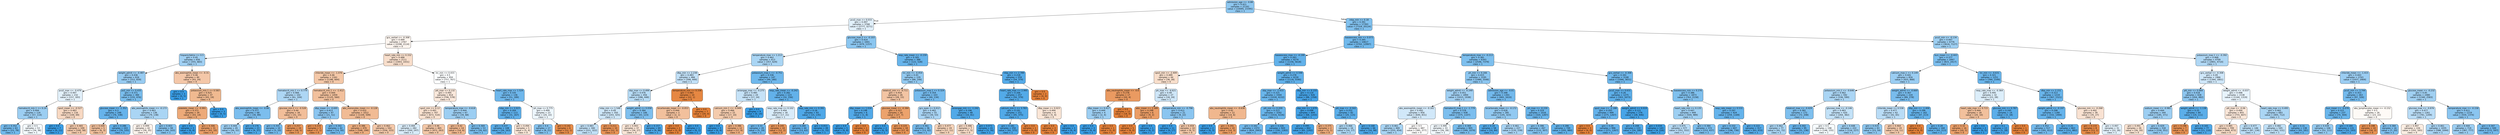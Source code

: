 digraph Tree {
node [shape=box, style="filled, rounded", color="black", fontname="helvetica"] ;
edge [fontname="helvetica"] ;
0 [label="admission_age <= -0.88\ngini = 0.421\nsamples = 21161\nvalue = [10095, 23395]\nclass = 1", fillcolor="#8ec7f0"] ;
1 [label="pco2_max <= 0.033\ngini = 0.497\nsamples = 3768\nvalue = [2777, 3271]\nclass = 1", fillcolor="#e1f0fb"] ;
0 -> 1 [labeldistance=2.5, labelangle=45, headlabel="True"] ;
2 [label="gcs_verbal <= -0.308\ngini = 0.499\nsamples = 2767\nvalue = [2298, 2114]\nclass = 0", fillcolor="#fdf5ef"] ;
1 -> 2 ;
3 [label="hispanic/latino <= 0.5\ngini = 0.45\nsamples = 656\nvalue = [355, 683]\nclass = 1", fillcolor="#a0d0f3"] ;
2 -> 3 ;
4 [label="weight_admit <= -0.487\ngini = 0.436\nsamples = 616\nvalue = [312, 659]\nclass = 1", fillcolor="#97cbf1"] ;
3 -> 4 ;
5 [label="pco2_max <= -0.479\ngini = 0.497\nsamples = 232\nvalue = [157, 183]\nclass = 1", fillcolor="#e3f1fb"] ;
4 -> 5 ;
6 [label="hematocrit_min.1 <= 0.24\ngini = 0.444\nsamples = 116\nvalue = [57, 114]\nclass = 1", fillcolor="#9ccef2"] ;
5 -> 6 ;
7 [label="gini = 0.352\nsamples = 63\nvalue = [23, 78]\nclass = 1", fillcolor="#73baed"] ;
6 -> 7 ;
8 [label="gini = 0.5\nsamples = 53\nvalue = [34, 36]\nclass = 1", fillcolor="#f4fafe"] ;
6 -> 8 ;
9 [label="spo2_mean <= -0.527\ngini = 0.483\nsamples = 116\nvalue = [100, 69]\nclass = 0", fillcolor="#f7d8c2"] ;
5 -> 9 ;
10 [label="gini = 0.0\nsamples = 7\nvalue = [0, 11]\nclass = 1", fillcolor="#399de5"] ;
9 -> 10 ;
11 [label="gini = 0.465\nsamples = 109\nvalue = [100, 58]\nclass = 0", fillcolor="#f4caac"] ;
9 -> 11 ;
12 [label="po2_min <= 0.435\ngini = 0.371\nsamples = 384\nvalue = [155, 476]\nclass = 1", fillcolor="#79bded"] ;
4 -> 12 ;
13 [label="glucose_mean <= -1.352\ngini = 0.3\nsamples = 248\nvalue = [76, 338]\nclass = 1", fillcolor="#66b3eb"] ;
12 -> 13 ;
14 [label="gini = 0.444\nsamples = 5\nvalue = [6, 3]\nclass = 0", fillcolor="#f2c09c"] ;
13 -> 14 ;
15 [label="gini = 0.286\nsamples = 243\nvalue = [70, 335]\nclass = 1", fillcolor="#62b1ea"] ;
13 -> 15 ;
16 [label="abs_eosinophils_mean <= -0.173\ngini = 0.463\nsamples = 136\nvalue = [79, 138]\nclass = 1", fillcolor="#aad5f4"] ;
12 -> 16 ;
17 [label="gini = 0.499\nsamples = 42\nvalue = [39, 35]\nclass = 0", fillcolor="#fcf2eb"] ;
16 -> 17 ;
18 [label="gini = 0.403\nsamples = 94\nvalue = [40, 103]\nclass = 1", fillcolor="#86c3ef"] ;
16 -> 18 ;
19 [label="abs_eosinophils_mean <= -0.31\ngini = 0.46\nsamples = 40\nvalue = [43, 24]\nclass = 0", fillcolor="#f4c7a8"] ;
3 -> 19 ;
20 [label="gini = 0.0\nsamples = 3\nvalue = [0, 5]\nclass = 1", fillcolor="#399de5"] ;
19 -> 20 ;
21 [label="potassium_min.1 <= 0.583\ngini = 0.425\nsamples = 37\nvalue = [43, 19]\nclass = 0", fillcolor="#f0b990"] ;
19 -> 21 ;
22 [label="platelets_mean <= -0.991\ngini = 0.371\nsamples = 34\nvalue = [43, 14]\nclass = 0", fillcolor="#edaa79"] ;
21 -> 22 ;
23 [label="gini = 0.0\nsamples = 3\nvalue = [0, 4]\nclass = 1", fillcolor="#399de5"] ;
22 -> 23 ;
24 [label="gini = 0.306\nsamples = 31\nvalue = [43, 10]\nclass = 0", fillcolor="#eb9e67"] ;
22 -> 24 ;
25 [label="gini = 0.0\nsamples = 3\nvalue = [0, 5]\nclass = 1", fillcolor="#399de5"] ;
21 -> 25 ;
26 [label="heart_rate_min <= 0.332\ngini = 0.488\nsamples = 2111\nvalue = [1943, 1431]\nclass = 0", fillcolor="#f8decb"] ;
2 -> 26 ;
27 [label="chloride_mean <= -1.076\ngini = 0.46\nsamples = 1161\nvalue = [1186, 664]\nclass = 0", fillcolor="#f4c8a8"] ;
26 -> 27 ;
28 [label="hematocrit_min.1 <= 0.779\ngini = 0.466\nsamples = 102\nvalue = [61, 104]\nclass = 1", fillcolor="#add6f4"] ;
27 -> 28 ;
29 [label="abs_eosinophils_mean <= -0.06\ngini = 0.377\nsamples = 68\nvalue = [30, 89]\nclass = 1", fillcolor="#7cbeee"] ;
28 -> 29 ;
30 [label="gini = 0.444\nsamples = 45\nvalue = [26, 52]\nclass = 1", fillcolor="#9ccef2"] ;
29 -> 30 ;
31 [label="gini = 0.176\nsamples = 23\nvalue = [4, 37]\nclass = 1", fillcolor="#4ea8e8"] ;
29 -> 31 ;
32 [label="glucose_min.2 <= -0.528\ngini = 0.44\nsamples = 34\nvalue = [31, 15]\nclass = 0", fillcolor="#f2be99"] ;
28 -> 32 ;
33 [label="gini = 0.355\nsamples = 10\nvalue = [3, 10]\nclass = 1", fillcolor="#74baed"] ;
32 -> 33 ;
34 [label="gini = 0.257\nsamples = 24\nvalue = [28, 5]\nclass = 0", fillcolor="#ea985c"] ;
32 -> 34 ;
35 [label="hematocrit_min.1 <= -1.412\ngini = 0.444\nsamples = 1059\nvalue = [1125, 560]\nclass = 0", fillcolor="#f2c09c"] ;
27 -> 35 ;
36 [label="dbp_mean <= -0.695\ngini = 0.413\nsamples = 47\nvalue = [21, 51]\nclass = 1", fillcolor="#8bc5f0"] ;
35 -> 36 ;
37 [label="gini = 0.219\nsamples = 5\nvalue = [7, 1]\nclass = 0", fillcolor="#e99355"] ;
36 -> 37 ;
38 [label="gini = 0.342\nsamples = 42\nvalue = [14, 50]\nclass = 1", fillcolor="#70b8ec"] ;
36 -> 38 ;
39 [label="abs_monocytes_mean <= -0.128\ngini = 0.432\nsamples = 1012\nvalue = [1104, 509]\nclass = 0", fillcolor="#f1bb94"] ;
35 -> 39 ;
40 [label="gini = 0.386\nsamples = 470\nvalue = [548, 194]\nclass = 0", fillcolor="#eeae7f"] ;
39 -> 40 ;
41 [label="gini = 0.462\nsamples = 542\nvalue = [556, 315]\nclass = 0", fillcolor="#f4c8a9"] ;
39 -> 41 ;
42 [label="inr_min <= 0.433\ngini = 0.5\nsamples = 950\nvalue = [757, 767]\nclass = 1", fillcolor="#fcfeff"] ;
26 -> 42 ;
43 [label="ptt_max <= 0.132\ngini = 0.495\nsamples = 814\nvalue = [706, 578]\nclass = 0", fillcolor="#fae8db"] ;
42 -> 43 ;
44 [label="spo2_min <= 0.12\ngini = 0.491\nsamples = 747\nvalue = [672, 510]\nclass = 0", fillcolor="#f9e1cf"] ;
43 -> 44 ;
45 [label="gini = 0.494\nsamples = 282\nvalue = [200, 247]\nclass = 1", fillcolor="#d9ecfa"] ;
44 -> 45 ;
46 [label="gini = 0.46\nsamples = 465\nvalue = [472, 263]\nclass = 0", fillcolor="#f3c7a7"] ;
44 -> 46 ;
47 [label="temperature_max <= -0.618\ngini = 0.444\nsamples = 67\nvalue = [34, 68]\nclass = 1", fillcolor="#9ccef2"] ;
43 -> 47 ;
48 [label="gini = 0.42\nsamples = 14\nvalue = [14, 6]\nclass = 0", fillcolor="#f0b78e"] ;
47 -> 48 ;
49 [label="gini = 0.369\nsamples = 53\nvalue = [20, 62]\nclass = 1", fillcolor="#79bded"] ;
47 -> 49 ;
50 [label="heart_rate_max <= 1.524\ngini = 0.335\nsamples = 136\nvalue = [51, 189]\nclass = 1", fillcolor="#6eb7ec"] ;
42 -> 50 ;
51 [label="mbp_min <= 2.023\ngini = 0.264\nsamples = 113\nvalue = [31, 167]\nclass = 1", fillcolor="#5eafea"] ;
50 -> 51 ;
52 [label="gini = 0.237\nsamples = 108\nvalue = [26, 163]\nclass = 1", fillcolor="#59ade9"] ;
51 -> 52 ;
53 [label="gini = 0.494\nsamples = 5\nvalue = [5, 4]\nclass = 0", fillcolor="#fae6d7"] ;
51 -> 53 ;
54 [label="ph_max <= 0.775\ngini = 0.499\nsamples = 23\nvalue = [20, 22]\nclass = 1", fillcolor="#edf6fd"] ;
50 -> 54 ;
55 [label="gini = 0.4\nsamples = 17\nvalue = [8, 21]\nclass = 1", fillcolor="#84c2ef"] ;
54 -> 55 ;
56 [label="gini = 0.142\nsamples = 6\nvalue = [12, 1]\nclass = 0", fillcolor="#e78c49"] ;
54 -> 56 ;
57 [label="glucose_max.2 <= -0.103\ngini = 0.414\nsamples = 1001\nvalue = [479, 1157]\nclass = 1", fillcolor="#8bc6f0"] ;
1 -> 57 ;
58 [label="temperature_max <= 1.213\ngini = 0.462\nsamples = 613\nvalue = [357, 629]\nclass = 1", fillcolor="#a9d5f4"] ;
57 -> 58 ;
59 [label="dbp_min <= 2.238\ngini = 0.483\nsamples = 466\nvalue = [308, 449]\nclass = 1", fillcolor="#c1e0f7"] ;
58 -> 59 ;
60 [label="sbp_max <= 0.499\ngini = 0.476\nsamples = 456\nvalue = [286, 448]\nclass = 1", fillcolor="#b7dcf6"] ;
59 -> 60 ;
61 [label="mbp_min <= 1.548\ngini = 0.49\nsamples = 350\nvalue = [243, 325]\nclass = 1", fillcolor="#cde6f8"] ;
60 -> 61 ;
62 [label="gini = 0.483\nsamples = 340\nvalue = [221, 322]\nclass = 1", fillcolor="#c1e0f7"] ;
61 -> 62 ;
63 [label="gini = 0.211\nsamples = 10\nvalue = [22, 3]\nclass = 0", fillcolor="#e99254"] ;
61 -> 63 ;
64 [label="weight_admit <= 0.058\ngini = 0.384\nsamples = 106\nvalue = [43, 123]\nclass = 1", fillcolor="#7ebfee"] ;
60 -> 64 ;
65 [label="gini = 0.493\nsamples = 37\nvalue = [34, 27]\nclass = 0", fillcolor="#fae5d6"] ;
64 -> 65 ;
66 [label="gini = 0.157\nsamples = 69\nvalue = [9, 96]\nclass = 1", fillcolor="#4ca6e7"] ;
64 -> 66 ;
67 [label="temperature_min <= 0.336\ngini = 0.083\nsamples = 10\nvalue = [22, 1]\nclass = 0", fillcolor="#e68742"] ;
59 -> 67 ;
68 [label="bicarbonate_mean <= -0.053\ngini = 0.444\nsamples = 3\nvalue = [2, 1]\nclass = 0", fillcolor="#f2c09c"] ;
67 -> 68 ;
69 [label="gini = 0.0\nsamples = 2\nvalue = [2, 0]\nclass = 0", fillcolor="#e58139"] ;
68 -> 69 ;
70 [label="gini = 0.0\nsamples = 1\nvalue = [0, 1]\nclass = 1", fillcolor="#399de5"] ;
68 -> 70 ;
71 [label="gini = 0.0\nsamples = 7\nvalue = [20, 0]\nclass = 0", fillcolor="#e58139"] ;
67 -> 71 ;
72 [label="potassium_max.1 <= -0.751\ngini = 0.336\nsamples = 147\nvalue = [49, 180]\nclass = 1", fillcolor="#6fb8ec"] ;
58 -> 72 ;
73 [label="aniongap_max <= -0.275\ngini = 0.485\nsamples = 24\nvalue = [17, 24]\nclass = 1", fillcolor="#c5e2f7"] ;
72 -> 73 ;
74 [label="calcium_min.1 <= -0.949\ngini = 0.466\nsamples = 15\nvalue = [17, 10]\nclass = 0", fillcolor="#f4cbad"] ;
73 -> 74 ;
75 [label="gini = 0.0\nsamples = 3\nvalue = [0, 4]\nclass = 1", fillcolor="#399de5"] ;
74 -> 75 ;
76 [label="gini = 0.386\nsamples = 12\nvalue = [17, 6]\nclass = 0", fillcolor="#eead7f"] ;
74 -> 76 ;
77 [label="gini = 0.0\nsamples = 9\nvalue = [0, 14]\nclass = 1", fillcolor="#399de5"] ;
73 -> 77 ;
78 [label="resp_rate_mean <= -0.242\ngini = 0.282\nsamples = 123\nvalue = [32, 156]\nclass = 1", fillcolor="#62b1ea"] ;
72 -> 78 ;
79 [label="resp_rate_max <= 0.102\ngini = 0.494\nsamples = 30\nvalue = [17, 21]\nclass = 1", fillcolor="#d9ecfa"] ;
78 -> 79 ;
80 [label="gini = 0.33\nsamples = 20\nvalue = [5, 19]\nclass = 1", fillcolor="#6db7ec"] ;
79 -> 80 ;
81 [label="gini = 0.245\nsamples = 10\nvalue = [12, 2]\nclass = 0", fillcolor="#e9965a"] ;
79 -> 81 ;
82 [label="resp_rate_min <= 0.391\ngini = 0.18\nsamples = 93\nvalue = [15, 135]\nclass = 1", fillcolor="#4fa8e8"] ;
78 -> 82 ;
83 [label="gini = 0.284\nsamples = 44\nvalue = [13, 63]\nclass = 1", fillcolor="#62b1ea"] ;
82 -> 83 ;
84 [label="gini = 0.053\nsamples = 49\nvalue = [2, 72]\nclass = 1", fillcolor="#3ea0e6"] ;
82 -> 84 ;
85 [label="resp_rate_mean <= -0.159\ngini = 0.305\nsamples = 388\nvalue = [122, 528]\nclass = 1", fillcolor="#67b4eb"] ;
57 -> 85 ;
86 [label="inr_min <= -0.454\ngini = 0.43\nsamples = 129\nvalue = [68, 149]\nclass = 1", fillcolor="#93caf1"] ;
85 -> 86 ;
87 [label="totalco2_min <= -0.711\ngini = 0.454\nsamples = 26\nvalue = [28, 15]\nclass = 0", fillcolor="#f3c4a3"] ;
86 -> 87 ;
88 [label="dbp_mean <= 1.016\ngini = 0.198\nsamples = 6\nvalue = [1, 8]\nclass = 1", fillcolor="#52a9e8"] ;
87 -> 88 ;
89 [label="gini = 0.0\nsamples = 5\nvalue = [0, 8]\nclass = 1", fillcolor="#399de5"] ;
88 -> 89 ;
90 [label="gini = 0.0\nsamples = 1\nvalue = [1, 0]\nclass = 0", fillcolor="#e58139"] ;
88 -> 90 ;
91 [label="glucose_mean <= -0.384\ngini = 0.327\nsamples = 20\nvalue = [27, 7]\nclass = 0", fillcolor="#eca26c"] ;
87 -> 91 ;
92 [label="gini = 0.0\nsamples = 2\nvalue = [0, 3]\nclass = 1", fillcolor="#399de5"] ;
91 -> 92 ;
93 [label="gini = 0.225\nsamples = 18\nvalue = [27, 4]\nclass = 0", fillcolor="#e99456"] ;
91 -> 93 ;
94 [label="potassium_max.1 <= 0.324\ngini = 0.354\nsamples = 103\nvalue = [40, 134]\nclass = 1", fillcolor="#74baed"] ;
86 -> 94 ;
95 [label="gcs_eyes <= 0.412\ngini = 0.462\nsamples = 55\nvalue = [30, 53]\nclass = 1", fillcolor="#a9d4f4"] ;
94 -> 95 ;
96 [label="gini = 0.361\nsamples = 36\nvalue = [13, 42]\nclass = 1", fillcolor="#76bbed"] ;
95 -> 96 ;
97 [label="gini = 0.477\nsamples = 19\nvalue = [17, 11]\nclass = 0", fillcolor="#f6d3b9"] ;
95 -> 97 ;
98 [label="aniongap_min <= -1.242\ngini = 0.196\nsamples = 48\nvalue = [10, 81]\nclass = 1", fillcolor="#51a9e8"] ;
94 -> 98 ;
99 [label="gini = 0.486\nsamples = 7\nvalue = [7, 5]\nclass = 0", fillcolor="#f8dbc6"] ;
98 -> 99 ;
100 [label="gini = 0.073\nsamples = 41\nvalue = [3, 76]\nclass = 1", fillcolor="#41a1e6"] ;
98 -> 100 ;
101 [label="mbp_min <= 2.789\ngini = 0.218\nsamples = 259\nvalue = [54, 379]\nclass = 1", fillcolor="#55abe9"] ;
85 -> 101 ;
102 [label="heart_rate_max <= 2.995\ngini = 0.206\nsamples = 257\nvalue = [50, 379]\nclass = 1", fillcolor="#53aae8"] ;
101 -> 102 ;
103 [label="calcium_min.1 <= 3.783\ngini = 0.191\nsamples = 251\nvalue = [45, 375]\nclass = 1", fillcolor="#51a9e8"] ;
102 -> 103 ;
104 [label="gini = 0.181\nsamples = 250\nvalue = [42, 375]\nclass = 1", fillcolor="#4fa8e8"] ;
103 -> 104 ;
105 [label="gini = 0.0\nsamples = 1\nvalue = [3, 0]\nclass = 0", fillcolor="#e58139"] ;
103 -> 105 ;
106 [label="dbp_mean <= 0.023\ngini = 0.494\nsamples = 6\nvalue = [5, 4]\nclass = 0", fillcolor="#fae6d7"] ;
102 -> 106 ;
107 [label="gini = 0.0\nsamples = 3\nvalue = [5, 0]\nclass = 0", fillcolor="#e58139"] ;
106 -> 107 ;
108 [label="gini = 0.0\nsamples = 3\nvalue = [0, 4]\nclass = 1", fillcolor="#399de5"] ;
106 -> 108 ;
109 [label="gini = 0.0\nsamples = 2\nvalue = [4, 0]\nclass = 0", fillcolor="#e58139"] ;
101 -> 109 ;
110 [label="mbp_min <= 0.18\ngini = 0.391\nsamples = 17393\nvalue = [7318, 20124]\nclass = 1", fillcolor="#81c1ee"] ;
0 -> 110 [labeldistance=2.5, labelangle=-45, headlabel="False"] ;
111 [label="baseexcess_min <= 0.073\ngini = 0.345\nsamples = 10617\nvalue = [3702, 12997]\nclass = 1", fillcolor="#71b9ec"] ;
110 -> 111 ;
112 [label="baseexcess_max <= -4.199\ngini = 0.283\nsamples = 4274\nvalue = [1156, 5618]\nclass = 1", fillcolor="#62b1ea"] ;
111 -> 112 ;
113 [label="spo2_min <= -2.409\ngini = 0.489\nsamples = 44\nvalue = [38, 28]\nclass = 0", fillcolor="#f8decb"] ;
112 -> 113 ;
114 [label="abs_neutrophils_mean <= -0.6\ngini = 0.278\nsamples = 17\nvalue = [20, 4]\nclass = 0", fillcolor="#ea9a61"] ;
113 -> 114 ;
115 [label="dbp_mean <= 0.417\ngini = 0.444\nsamples = 4\nvalue = [2, 4]\nclass = 1", fillcolor="#9ccef2"] ;
114 -> 115 ;
116 [label="gini = 0.0\nsamples = 3\nvalue = [0, 4]\nclass = 1", fillcolor="#399de5"] ;
115 -> 116 ;
117 [label="gini = 0.0\nsamples = 1\nvalue = [2, 0]\nclass = 0", fillcolor="#e58139"] ;
115 -> 117 ;
118 [label="gini = 0.0\nsamples = 13\nvalue = [18, 0]\nclass = 0", fillcolor="#e58139"] ;
114 -> 118 ;
119 [label="ph_max <= -6.621\ngini = 0.49\nsamples = 27\nvalue = [18, 24]\nclass = 1", fillcolor="#cee6f8"] ;
113 -> 119 ;
120 [label="wbc_mean <= 2.589\ngini = 0.298\nsamples = 6\nvalue = [9, 2]\nclass = 0", fillcolor="#eb9d65"] ;
119 -> 120 ;
121 [label="gini = 0.0\nsamples = 5\nvalue = [9, 0]\nclass = 0", fillcolor="#e58139"] ;
120 -> 121 ;
122 [label="gini = 0.0\nsamples = 1\nvalue = [0, 2]\nclass = 1", fillcolor="#399de5"] ;
120 -> 122 ;
123 [label="temperature_min <= -0.796\ngini = 0.412\nsamples = 21\nvalue = [9, 22]\nclass = 1", fillcolor="#8ac5f0"] ;
119 -> 123 ;
124 [label="gini = 0.0\nsamples = 11\nvalue = [0, 17]\nclass = 1", fillcolor="#399de5"] ;
123 -> 124 ;
125 [label="gini = 0.459\nsamples = 10\nvalue = [9, 5]\nclass = 0", fillcolor="#f3c7a7"] ;
123 -> 125 ;
126 [label="weight_admit <= 0.598\ngini = 0.278\nsamples = 4230\nvalue = [1118, 5590]\nclass = 1", fillcolor="#61b1ea"] ;
112 -> 126 ;
127 [label="sbp_max <= -2.433\ngini = 0.315\nsamples = 3304\nvalue = [1030, 4232]\nclass = 1", fillcolor="#69b5eb"] ;
126 -> 127 ;
128 [label="abs_neutrophils_mean <= -0.636\ngini = 0.42\nsamples = 12\nvalue = [14, 6]\nclass = 0", fillcolor="#f0b78e"] ;
127 -> 128 ;
129 [label="gini = 0.0\nsamples = 2\nvalue = [0, 3]\nclass = 1", fillcolor="#399de5"] ;
128 -> 129 ;
130 [label="gini = 0.291\nsamples = 10\nvalue = [14, 3]\nclass = 0", fillcolor="#eb9c63"] ;
128 -> 130 ;
131 [label="ptt_min <= 0.209\ngini = 0.313\nsamples = 3292\nvalue = [1016, 4226]\nclass = 1", fillcolor="#69b5eb"] ;
127 -> 131 ;
132 [label="gini = 0.342\nsamples = 2372\nvalue = [824, 2943]\nclass = 1", fillcolor="#70b8ec"] ;
131 -> 132 ;
133 [label="gini = 0.226\nsamples = 920\nvalue = [192, 1283]\nclass = 1", fillcolor="#57ace9"] ;
131 -> 133 ;
134 [label="dbp_min <= 0.155\ngini = 0.114\nsamples = 926\nvalue = [88, 1358]\nclass = 1", fillcolor="#46a3e7"] ;
126 -> 134 ;
135 [label="sbp_min <= 1.679\ngini = 0.098\nsamples = 844\nvalue = [68, 1243]\nclass = 1", fillcolor="#44a2e6"] ;
134 -> 135 ;
136 [label="gini = 0.095\nsamples = 842\nvalue = [65, 1242]\nclass = 1", fillcolor="#43a2e6"] ;
135 -> 136 ;
137 [label="gini = 0.375\nsamples = 2\nvalue = [3, 1]\nclass = 0", fillcolor="#eeab7b"] ;
135 -> 137 ;
138 [label="ptt_max <= -0.502\ngini = 0.252\nsamples = 82\nvalue = [20, 115]\nclass = 1", fillcolor="#5baeea"] ;
134 -> 138 ;
139 [label="gini = 0.466\nsamples = 16\nvalue = [10, 17]\nclass = 1", fillcolor="#add7f4"] ;
138 -> 139 ;
140 [label="gini = 0.168\nsamples = 66\nvalue = [10, 98]\nclass = 1", fillcolor="#4da7e8"] ;
138 -> 140 ;
141 [label="temperature_max <= -0.213\ngini = 0.381\nsamples = 6343\nvalue = [2546, 7379]\nclass = 1", fillcolor="#7dbfee"] ;
111 -> 141 ;
142 [label="ph_min <= 0.166\ngini = 0.415\nsamples = 3195\nvalue = [1480, 3548]\nclass = 1", fillcolor="#8cc6f0"] ;
141 -> 142 ;
143 [label="weight_admit <= -0.249\ngini = 0.451\nsamples = 1894\nvalue = [1015, 1938]\nclass = 1", fillcolor="#a1d0f3"] ;
142 -> 143 ;
144 [label="abs_eosinophils_mean <= -0.161\ngini = 0.492\nsamples = 956\nvalue = [640, 831]\nclass = 1", fillcolor="#d1e8f9"] ;
143 -> 144 ;
145 [label="gini = 0.461\nsamples = 469\nvalue = [255, 454]\nclass = 1", fillcolor="#a8d4f4"] ;
144 -> 145 ;
146 [label="gini = 0.5\nsamples = 487\nvalue = [385, 377]\nclass = 0", fillcolor="#fefcfb"] ;
144 -> 146 ;
147 [label="hematocrit_max.1 <= -1.779\ngini = 0.378\nsamples = 938\nvalue = [375, 1107]\nclass = 1", fillcolor="#7cbeee"] ;
143 -> 147 ;
148 [label="gini = 0.499\nsamples = 33\nvalue = [26, 28]\nclass = 1", fillcolor="#f1f8fd"] ;
147 -> 148 ;
149 [label="gini = 0.369\nsamples = 905\nvalue = [349, 1079]\nclass = 1", fillcolor="#79bded"] ;
147 -> 149 ;
150 [label="admission_age <= -0.01\ngini = 0.348\nsamples = 1301\nvalue = [465, 1610]\nclass = 1", fillcolor="#72b9ed"] ;
142 -> 150 ;
151 [label="bicarbonate_mean <= -0.172\ngini = 0.428\nsamples = 285\nvalue = [145, 323]\nclass = 1", fillcolor="#92c9f1"] ;
150 -> 151 ;
152 [label="gini = 0.19\nsamples = 58\nvalue = [10, 84]\nclass = 1", fillcolor="#51a9e8"] ;
151 -> 152 ;
153 [label="gini = 0.461\nsamples = 227\nvalue = [135, 239]\nclass = 1", fillcolor="#a9d4f4"] ;
151 -> 153 ;
154 [label="ph_max <= -0.159\ngini = 0.319\nsamples = 1016\nvalue = [320, 1287]\nclass = 1", fillcolor="#6ab5eb"] ;
150 -> 154 ;
155 [label="gini = 0.396\nsamples = 267\nvalue = [115, 307]\nclass = 1", fillcolor="#83c2ef"] ;
154 -> 155 ;
156 [label="gini = 0.286\nsamples = 749\nvalue = [205, 980]\nclass = 1", fillcolor="#62b2ea"] ;
154 -> 156 ;
157 [label="gcs_verbal <= -0.308\ngini = 0.341\nsamples = 3148\nvalue = [1066, 3831]\nclass = 1", fillcolor="#70b8ec"] ;
141 -> 157 ;
158 [label="pco2_max <= 0.631\ngini = 0.26\nsamples = 1275\nvalue = [303, 1673]\nclass = 1", fillcolor="#5dafea"] ;
157 -> 158 ;
159 [label="spo2_max <= -2.188\ngini = 0.293\nsamples = 999\nvalue = [275, 1267]\nclass = 1", fillcolor="#64b2eb"] ;
158 -> 159 ;
160 [label="gini = 0.0\nsamples = 3\nvalue = [4, 0]\nclass = 0", fillcolor="#e58139"] ;
159 -> 160 ;
161 [label="gini = 0.29\nsamples = 996\nvalue = [271, 1267]\nclass = 1", fillcolor="#63b2eb"] ;
159 -> 161 ;
162 [label="weight_admit <= 0.019\ngini = 0.121\nsamples = 276\nvalue = [28, 406]\nclass = 1", fillcolor="#47a4e7"] ;
158 -> 162 ;
163 [label="gini = 0.208\nsamples = 133\nvalue = [24, 180]\nclass = 1", fillcolor="#53aae8"] ;
162 -> 163 ;
164 [label="gini = 0.034\nsamples = 143\nvalue = [4, 226]\nclass = 1", fillcolor="#3d9fe5"] ;
162 -> 164 ;
165 [label="baseexcess_min <= 0.276\ngini = 0.386\nsamples = 1873\nvalue = [763, 2158]\nclass = 1", fillcolor="#7fc0ee"] ;
157 -> 165 ;
166 [label="heart_rate_min <= 0.135\ngini = 0.447\nsamples = 949\nvalue = [504, 989]\nclass = 1", fillcolor="#9ecff2"] ;
165 -> 166 ;
167 [label="gini = 0.475\nsamples = 577\nvalue = [351, 552]\nclass = 1", fillcolor="#b7dbf6"] ;
166 -> 167 ;
168 [label="gini = 0.384\nsamples = 372\nvalue = [153, 437]\nclass = 1", fillcolor="#7ebfee"] ;
166 -> 168 ;
169 [label="resp_rate_mean <= 0.531\ngini = 0.297\nsamples = 924\nvalue = [259, 1169]\nclass = 1", fillcolor="#65b3eb"] ;
165 -> 169 ;
170 [label="gini = 0.332\nsamples = 607\nvalue = [196, 736]\nclass = 1", fillcolor="#6eb7ec"] ;
169 -> 170 ;
171 [label="gini = 0.222\nsamples = 317\nvalue = [63, 433]\nclass = 1", fillcolor="#56abe9"] ;
169 -> 171 ;
172 [label="pco2_min <= -0.134\ngini = 0.447\nsamples = 6776\nvalue = [3616, 7127]\nclass = 1", fillcolor="#9dcff2"] ;
110 -> 172 ;
173 [label="bun_mean <= -0.443\ngini = 0.377\nsamples = 2067\nvalue = [815, 2417]\nclass = 1", fillcolor="#7cbeee"] ;
172 -> 173 ;
174 [label="calcium_max.1 <= 0.149\ngini = 0.441\nsamples = 816\nvalue = [425, 868]\nclass = 1", fillcolor="#9acdf2"] ;
173 -> 174 ;
175 [label="potassium_min.1 <= -0.646\ngini = 0.462\nsamples = 592\nvalue = [336, 590]\nclass = 1", fillcolor="#aad5f4"] ;
174 -> 175 ;
176 [label="totalco2_max <= -0.429\ngini = 0.382\nsamples = 172\nvalue = [72, 208]\nclass = 1", fillcolor="#7ebfee"] ;
175 -> 176 ;
177 [label="gini = 0.462\nsamples = 77\nvalue = [41, 72]\nclass = 1", fillcolor="#aad5f4"] ;
176 -> 177 ;
178 [label="gini = 0.302\nsamples = 95\nvalue = [31, 136]\nclass = 1", fillcolor="#66b3eb"] ;
176 -> 178 ;
179 [label="glucose_max <= -0.146\ngini = 0.483\nsamples = 420\nvalue = [264, 382]\nclass = 1", fillcolor="#c2e1f7"] ;
175 -> 179 ;
180 [label="gini = 0.5\nsamples = 198\nvalue = [148, 155]\nclass = 1", fillcolor="#f6fbfe"] ;
179 -> 180 ;
181 [label="gini = 0.448\nsamples = 222\nvalue = [116, 227]\nclass = 1", fillcolor="#9ecff2"] ;
179 -> 181 ;
182 [label="weight_admit <= -0.669\ngini = 0.367\nsamples = 224\nvalue = [89, 278]\nclass = 1", fillcolor="#78bced"] ;
174 -> 182 ;
183 [label="chloride_mean <= 0.536\ngini = 0.477\nsamples = 62\nvalue = [42, 65]\nclass = 1", fillcolor="#b9dcf6"] ;
182 -> 183 ;
184 [label="gini = 0.419\nsamples = 43\nvalue = [23, 54]\nclass = 1", fillcolor="#8dc7f0"] ;
183 -> 184 ;
185 [label="gini = 0.464\nsamples = 19\nvalue = [19, 11]\nclass = 0", fillcolor="#f4caac"] ;
183 -> 185 ;
186 [label="dbp_min <= -1.406\ngini = 0.296\nsamples = 162\nvalue = [47, 213]\nclass = 1", fillcolor="#65b3eb"] ;
182 -> 186 ;
187 [label="gini = 0.0\nsamples = 2\nvalue = [4, 0]\nclass = 0", fillcolor="#e58139"] ;
186 -> 187 ;
188 [label="gini = 0.28\nsamples = 160\nvalue = [43, 213]\nclass = 1", fillcolor="#61b1ea"] ;
186 -> 188 ;
189 [label="inr_min <= -0.631\ngini = 0.321\nsamples = 1251\nvalue = [390, 1549]\nclass = 1", fillcolor="#6bb6ec"] ;
173 -> 189 ;
190 [label="resp_rate_max <= -0.364\ngini = 0.495\nsamples = 32\nvalue = [23, 28]\nclass = 1", fillcolor="#dceefa"] ;
189 -> 190 ;
191 [label="heart_rate_max <= 0.715\ngini = 0.444\nsamples = 18\nvalue = [20, 10]\nclass = 0", fillcolor="#f2c09c"] ;
190 -> 191 ;
192 [label="gini = 0.32\nsamples = 16\nvalue = [20, 5]\nclass = 0", fillcolor="#eca06a"] ;
191 -> 192 ;
193 [label="gini = 0.0\nsamples = 2\nvalue = [0, 5]\nclass = 1", fillcolor="#399de5"] ;
191 -> 193 ;
194 [label="glucose_min <= 0.787\ngini = 0.245\nsamples = 14\nvalue = [3, 18]\nclass = 1", fillcolor="#5aade9"] ;
190 -> 194 ;
195 [label="gini = 0.1\nsamples = 13\nvalue = [1, 18]\nclass = 1", fillcolor="#44a2e6"] ;
194 -> 195 ;
196 [label="gini = 0.0\nsamples = 1\nvalue = [2, 0]\nclass = 0", fillcolor="#e58139"] ;
194 -> 196 ;
197 [label="dbp_min <= 2.151\ngini = 0.313\nsamples = 1219\nvalue = [367, 1521]\nclass = 1", fillcolor="#69b5eb"] ;
189 -> 197 ;
198 [label="weight_admit <= -0.197\ngini = 0.298\nsamples = 1180\nvalue = [332, 1494]\nclass = 1", fillcolor="#65b3eb"] ;
197 -> 198 ;
199 [label="gini = 0.352\nsamples = 517\nvalue = [181, 612]\nclass = 1", fillcolor="#74baed"] ;
198 -> 199 ;
200 [label="gini = 0.25\nsamples = 663\nvalue = [151, 882]\nclass = 1", fillcolor="#5baee9"] ;
198 -> 200 ;
201 [label="glucose_min <= -0.268\ngini = 0.492\nsamples = 39\nvalue = [35, 27]\nclass = 0", fillcolor="#f9e2d2"] ;
197 -> 201 ;
202 [label="gini = 0.133\nsamples = 8\nvalue = [13, 1]\nclass = 0", fillcolor="#e78b48"] ;
201 -> 202 ;
203 [label="gini = 0.497\nsamples = 31\nvalue = [22, 26]\nclass = 1", fillcolor="#e1f0fb"] ;
201 -> 203 ;
204 [label="potassium_max.1 <= -0.392\ngini = 0.468\nsamples = 4709\nvalue = [2801, 4710]\nclass = 1", fillcolor="#afd7f4"] ;
172 -> 204 ;
205 [label="gcs_verbal <= -0.308\ngini = 0.49\nsamples = 1966\nvalue = [1364, 1801]\nclass = 1", fillcolor="#cfe7f9"] ;
204 -> 205 ;
206 [label="ptt_min <= 0.064\ngini = 0.418\nsamples = 428\nvalue = [204, 482]\nclass = 1", fillcolor="#8dc6f0"] ;
205 -> 206 ;
207 [label="sodium_mean <= -0.981\ngini = 0.444\nsamples = 344\nvalue = [185, 371]\nclass = 1", fillcolor="#9ccef2"] ;
206 -> 207 ;
208 [label="gini = 0.491\nsamples = 26\nvalue = [26, 20]\nclass = 0", fillcolor="#f9e2d1"] ;
207 -> 208 ;
209 [label="gini = 0.429\nsamples = 318\nvalue = [159, 351]\nclass = 1", fillcolor="#93c9f1"] ;
207 -> 209 ;
210 [label="weight_admit <= -1.138\ngini = 0.25\nsamples = 84\nvalue = [19, 111]\nclass = 1", fillcolor="#5baee9"] ;
206 -> 210 ;
211 [label="gini = 0.198\nsamples = 7\nvalue = [8, 1]\nclass = 0", fillcolor="#e89152"] ;
210 -> 211 ;
212 [label="gini = 0.165\nsamples = 77\nvalue = [11, 110]\nclass = 1", fillcolor="#4da7e8"] ;
210 -> 212 ;
213 [label="weight_admit <= -0.037\ngini = 0.498\nsamples = 1538\nvalue = [1160, 1319]\nclass = 1", fillcolor="#e7f3fc"] ;
205 -> 213 ;
214 [label="ptt_max <= -0.06\ngini = 0.494\nsamples = 855\nvalue = [755, 607]\nclass = 0", fillcolor="#fae6d8"] ;
213 -> 214 ;
215 [label="gini = 0.485\nsamples = 709\nvalue = [668, 473]\nclass = 0", fillcolor="#f7dac5"] ;
214 -> 215 ;
216 [label="gini = 0.477\nsamples = 146\nvalue = [87, 134]\nclass = 1", fillcolor="#baddf6"] ;
214 -> 216 ;
217 [label="heart_rate_max <= 0.495\ngini = 0.462\nsamples = 683\nvalue = [405, 712]\nclass = 1", fillcolor="#aad5f4"] ;
213 -> 217 ;
218 [label="gini = 0.482\nsamples = 545\nvalue = [362, 531]\nclass = 1", fillcolor="#c0e0f7"] ;
217 -> 218 ;
219 [label="gini = 0.31\nsamples = 138\nvalue = [43, 181]\nclass = 1", fillcolor="#68b4eb"] ;
217 -> 219 ;
220 [label="chloride_mean <= -1.415\ngini = 0.443\nsamples = 2743\nvalue = [1437, 2909]\nclass = 1", fillcolor="#9bcdf2"] ;
204 -> 220 ;
221 [label="pco2_min <= 3.744\ngini = 0.353\nsamples = 263\nvalue = [97, 326]\nclass = 1", fillcolor="#74baed"] ;
220 -> 221 ;
222 [label="bun_mean <= -0.076\ngini = 0.315\nsamples = 237\nvalue = [74, 304]\nclass = 1", fillcolor="#69b5eb"] ;
221 -> 222 ;
223 [label="gini = 0.434\nsamples = 106\nvalue = [52, 111]\nclass = 1", fillcolor="#96cbf1"] ;
222 -> 223 ;
224 [label="gini = 0.184\nsamples = 131\nvalue = [22, 193]\nclass = 1", fillcolor="#50a8e8"] ;
222 -> 224 ;
225 [label="abs_lymphocytes_mean <= -0.152\ngini = 0.5\nsamples = 26\nvalue = [23, 22]\nclass = 0", fillcolor="#fefaf6"] ;
221 -> 225 ;
226 [label="gini = 0.198\nsamples = 10\nvalue = [16, 2]\nclass = 0", fillcolor="#e89152"] ;
225 -> 226 ;
227 [label="gini = 0.384\nsamples = 16\nvalue = [7, 20]\nclass = 1", fillcolor="#7ebfee"] ;
225 -> 227 ;
228 [label="glucose_mean <= -0.232\ngini = 0.45\nsamples = 2480\nvalue = [1340, 2583]\nclass = 1", fillcolor="#a0d0f2"] ;
220 -> 228 ;
229 [label="glucose_max <= -0.876\ngini = 0.477\nsamples = 1261\nvalue = [781, 1209]\nclass = 1", fillcolor="#b9dcf6"] ;
228 -> 229 ;
230 [label="gini = 0.497\nsamples = 226\nvalue = [193, 165]\nclass = 0", fillcolor="#fbede2"] ;
229 -> 230 ;
231 [label="gini = 0.461\nsamples = 1035\nvalue = [588, 1044]\nclass = 1", fillcolor="#a9d4f4"] ;
229 -> 231 ;
232 [label="temperature_max <= -0.158\ngini = 0.411\nsamples = 1219\nvalue = [559, 1374]\nclass = 1", fillcolor="#8ac5f0"] ;
228 -> 232 ;
233 [label="gini = 0.444\nsamples = 719\nvalue = [387, 777]\nclass = 1", fillcolor="#9ccef2"] ;
232 -> 233 ;
234 [label="gini = 0.347\nsamples = 500\nvalue = [172, 597]\nclass = 1", fillcolor="#72b9ec"] ;
232 -> 234 ;
}